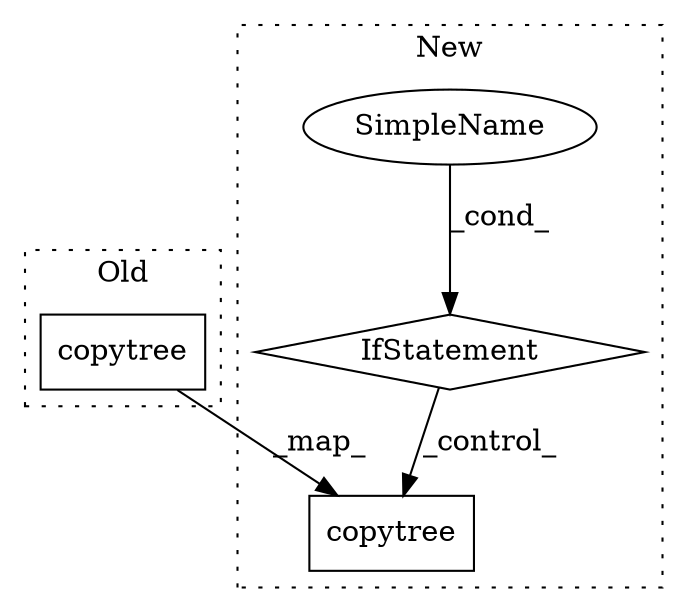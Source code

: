 digraph G {
subgraph cluster0 {
1 [label="copytree" a="32" s="493,527" l="9,1" shape="box"];
label = "Old";
style="dotted";
}
subgraph cluster1 {
2 [label="copytree" a="32" s="536,570" l="9,1" shape="box"];
3 [label="IfStatement" a="25" s="486,519" l="4,2" shape="diamond"];
4 [label="SimpleName" a="42" s="" l="" shape="ellipse"];
label = "New";
style="dotted";
}
1 -> 2 [label="_map_"];
3 -> 2 [label="_control_"];
4 -> 3 [label="_cond_"];
}